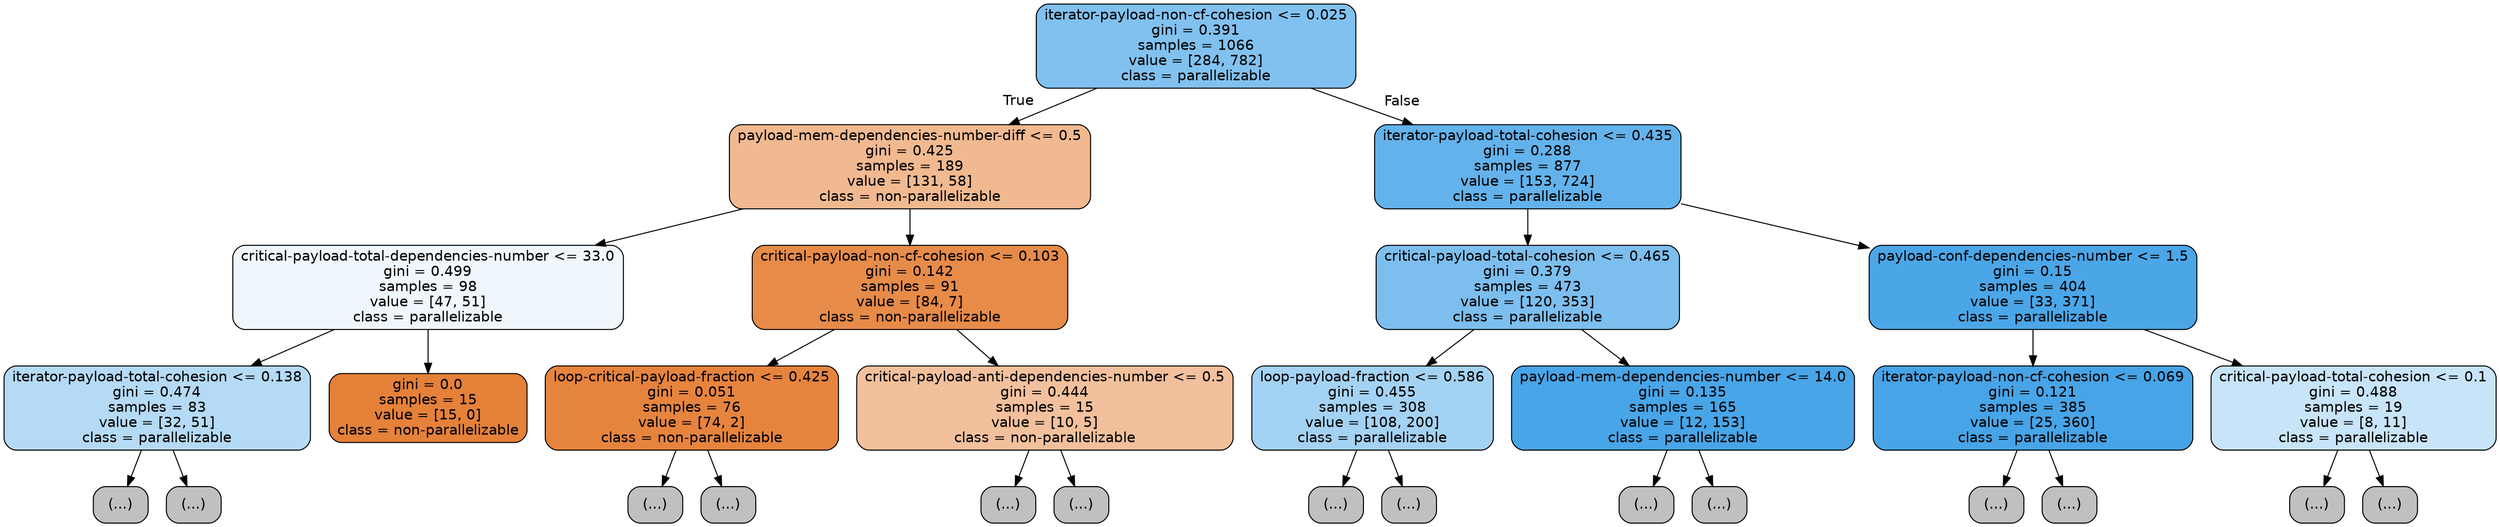digraph Tree {
node [shape=box, style="filled, rounded", color="black", fontname=helvetica] ;
edge [fontname=helvetica] ;
0 [label="iterator-payload-non-cf-cohesion <= 0.025\ngini = 0.391\nsamples = 1066\nvalue = [284, 782]\nclass = parallelizable", fillcolor="#399de5a2"] ;
1 [label="payload-mem-dependencies-number-diff <= 0.5\ngini = 0.425\nsamples = 189\nvalue = [131, 58]\nclass = non-parallelizable", fillcolor="#e581398e"] ;
0 -> 1 [labeldistance=2.5, labelangle=45, headlabel="True"] ;
2 [label="critical-payload-total-dependencies-number <= 33.0\ngini = 0.499\nsamples = 98\nvalue = [47, 51]\nclass = parallelizable", fillcolor="#399de514"] ;
1 -> 2 ;
3 [label="iterator-payload-total-cohesion <= 0.138\ngini = 0.474\nsamples = 83\nvalue = [32, 51]\nclass = parallelizable", fillcolor="#399de55f"] ;
2 -> 3 ;
4 [label="(...)", fillcolor="#C0C0C0"] ;
3 -> 4 ;
15 [label="(...)", fillcolor="#C0C0C0"] ;
3 -> 15 ;
22 [label="gini = 0.0\nsamples = 15\nvalue = [15, 0]\nclass = non-parallelizable", fillcolor="#e58139ff"] ;
2 -> 22 ;
23 [label="critical-payload-non-cf-cohesion <= 0.103\ngini = 0.142\nsamples = 91\nvalue = [84, 7]\nclass = non-parallelizable", fillcolor="#e58139ea"] ;
1 -> 23 ;
24 [label="loop-critical-payload-fraction <= 0.425\ngini = 0.051\nsamples = 76\nvalue = [74, 2]\nclass = non-parallelizable", fillcolor="#e58139f8"] ;
23 -> 24 ;
25 [label="(...)", fillcolor="#C0C0C0"] ;
24 -> 25 ;
30 [label="(...)", fillcolor="#C0C0C0"] ;
24 -> 30 ;
33 [label="critical-payload-anti-dependencies-number <= 0.5\ngini = 0.444\nsamples = 15\nvalue = [10, 5]\nclass = non-parallelizable", fillcolor="#e581397f"] ;
23 -> 33 ;
34 [label="(...)", fillcolor="#C0C0C0"] ;
33 -> 34 ;
41 [label="(...)", fillcolor="#C0C0C0"] ;
33 -> 41 ;
42 [label="iterator-payload-total-cohesion <= 0.435\ngini = 0.288\nsamples = 877\nvalue = [153, 724]\nclass = parallelizable", fillcolor="#399de5c9"] ;
0 -> 42 [labeldistance=2.5, labelangle=-45, headlabel="False"] ;
43 [label="critical-payload-total-cohesion <= 0.465\ngini = 0.379\nsamples = 473\nvalue = [120, 353]\nclass = parallelizable", fillcolor="#399de5a8"] ;
42 -> 43 ;
44 [label="loop-payload-fraction <= 0.586\ngini = 0.455\nsamples = 308\nvalue = [108, 200]\nclass = parallelizable", fillcolor="#399de575"] ;
43 -> 44 ;
45 [label="(...)", fillcolor="#C0C0C0"] ;
44 -> 45 ;
50 [label="(...)", fillcolor="#C0C0C0"] ;
44 -> 50 ;
139 [label="payload-mem-dependencies-number <= 14.0\ngini = 0.135\nsamples = 165\nvalue = [12, 153]\nclass = parallelizable", fillcolor="#399de5eb"] ;
43 -> 139 ;
140 [label="(...)", fillcolor="#C0C0C0"] ;
139 -> 140 ;
155 [label="(...)", fillcolor="#C0C0C0"] ;
139 -> 155 ;
158 [label="payload-conf-dependencies-number <= 1.5\ngini = 0.15\nsamples = 404\nvalue = [33, 371]\nclass = parallelizable", fillcolor="#399de5e8"] ;
42 -> 158 ;
159 [label="iterator-payload-non-cf-cohesion <= 0.069\ngini = 0.121\nsamples = 385\nvalue = [25, 360]\nclass = parallelizable", fillcolor="#399de5ed"] ;
158 -> 159 ;
160 [label="(...)", fillcolor="#C0C0C0"] ;
159 -> 160 ;
203 [label="(...)", fillcolor="#C0C0C0"] ;
159 -> 203 ;
224 [label="critical-payload-total-cohesion <= 0.1\ngini = 0.488\nsamples = 19\nvalue = [8, 11]\nclass = parallelizable", fillcolor="#399de546"] ;
158 -> 224 ;
225 [label="(...)", fillcolor="#C0C0C0"] ;
224 -> 225 ;
226 [label="(...)", fillcolor="#C0C0C0"] ;
224 -> 226 ;
}